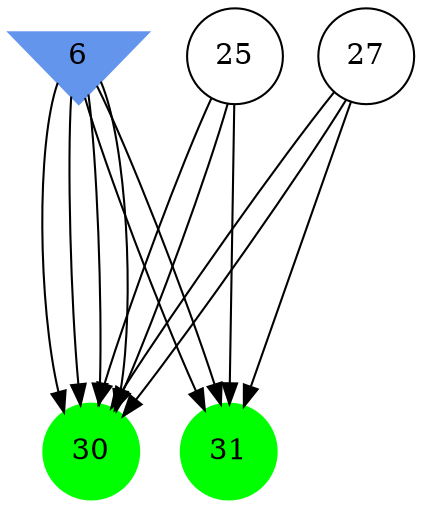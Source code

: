 digraph brain {
	ranksep=2.0;
	6 [shape=invtriangle,style=filled,color=cornflowerblue];
	25 [shape=circle,color=black];
	27 [shape=circle,color=black];
	30 [shape=circle,style=filled,color=green];
	31 [shape=circle,style=filled,color=green];
	25	->	30;
	25	->	30;
	25	->	31;
	27	->	30;
	27	->	30;
	27	->	31;
	6	->	30;
	6	->	30;
	6	->	31;
	6	->	30;
	6	->	30;
	6	->	31;
	{ rank=same; 6; }
	{ rank=same; 25; 27; }
	{ rank=same; 30; 31; }
}
